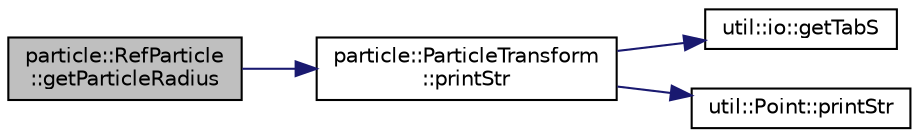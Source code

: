digraph "particle::RefParticle::getParticleRadius"
{
  edge [fontname="Helvetica",fontsize="10",labelfontname="Helvetica",labelfontsize="10"];
  node [fontname="Helvetica",fontsize="10",shape=record];
  rankdir="LR";
  Node21 [label="particle::RefParticle\l::getParticleRadius",height=0.2,width=0.4,color="black", fillcolor="grey75", style="filled", fontcolor="black"];
  Node21 -> Node22 [color="midnightblue",fontsize="10",style="solid",fontname="Helvetica"];
  Node22 [label="particle::ParticleTransform\l::printStr",height=0.2,width=0.4,color="black", fillcolor="white", style="filled",URL="$structparticle_1_1ParticleTransform.html#a71cf32574be94605b2c3cc83405acbda",tooltip="Prints the information. "];
  Node22 -> Node23 [color="midnightblue",fontsize="10",style="solid",fontname="Helvetica"];
  Node23 [label="util::io::getTabS",height=0.2,width=0.4,color="black", fillcolor="white", style="filled",URL="$namespaceutil_1_1io.html#a38afb09a152cca4061850f4123bd3aeb",tooltip="Returns tab spaces of given size. "];
  Node22 -> Node24 [color="midnightblue",fontsize="10",style="solid",fontname="Helvetica"];
  Node24 [label="util::Point::printStr",height=0.2,width=0.4,color="black", fillcolor="white", style="filled",URL="$structutil_1_1Point.html#a0b71aa71d8f84fa5b1d4b0a873a838fb",tooltip="Prints the information. "];
}
